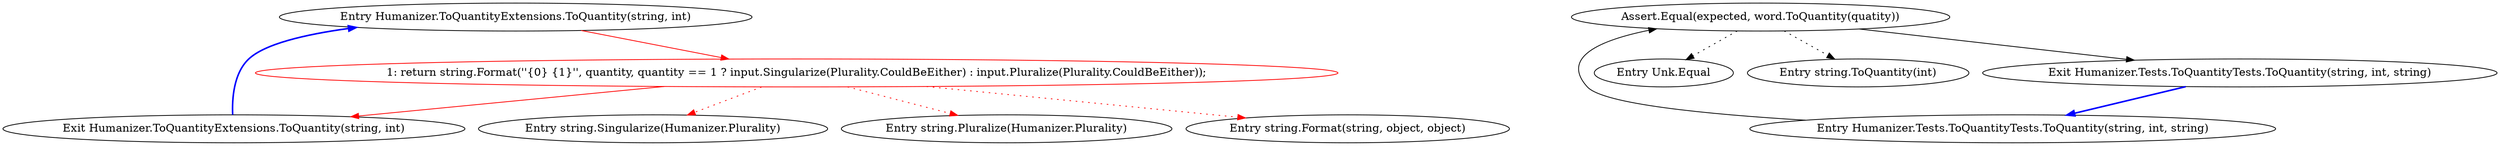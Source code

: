 digraph  {
n0 [cluster="Humanizer.ToQuantityExtensions.ToQuantity(string, int)", label="Entry Humanizer.ToQuantityExtensions.ToQuantity(string, int)", span="17-17"];
n1 [cluster="Humanizer.ToQuantityExtensions.ToQuantity(string, int)", color=red, community=0, label="1: return string.Format(''{0} {1}'', quantity, quantity == 1 ? input.Singularize(Plurality.CouldBeEither) : input.Pluralize(Plurality.CouldBeEither));", span="19-19"];
n2 [cluster="Humanizer.ToQuantityExtensions.ToQuantity(string, int)", label="Exit Humanizer.ToQuantityExtensions.ToQuantity(string, int)", span="17-17"];
n3 [cluster="string.Singularize(Humanizer.Plurality)", label="Entry string.Singularize(Humanizer.Plurality)", span="171-171"];
n4 [cluster="string.Pluralize(Humanizer.Plurality)", label="Entry string.Pluralize(Humanizer.Plurality)", span="147-147"];
n5 [cluster="string.Format(string, object, object)", label="Entry string.Format(string, object, object)", span="0-0"];
m0_4 [cluster="Unk.Equal", file="ToQuantityTests.cs", label="Entry Unk.Equal", span=""];
m0_3 [cluster="string.ToQuantity(int)", file="ToQuantityTests.cs", label="Entry string.ToQuantity(int)", span="17-17"];
m0_0 [cluster="Humanizer.Tests.ToQuantityTests.ToQuantity(string, int, string)", file="ToQuantityTests.cs", label="Entry Humanizer.Tests.ToQuantityTests.ToQuantity(string, int, string)", span="19-19"];
m0_1 [cluster="Humanizer.Tests.ToQuantityTests.ToQuantity(string, int, string)", file="ToQuantityTests.cs", label="Assert.Equal(expected, word.ToQuantity(quatity))", span="21-21"];
m0_2 [cluster="Humanizer.Tests.ToQuantityTests.ToQuantity(string, int, string)", file="ToQuantityTests.cs", label="Exit Humanizer.Tests.ToQuantityTests.ToQuantity(string, int, string)", span="19-19"];
n0 -> n1  [color=red, key=0, style=solid];
n1 -> n2  [color=red, key=0, style=solid];
n1 -> n3  [color=red, key=2, style=dotted];
n1 -> n4  [color=red, key=2, style=dotted];
n1 -> n5  [color=red, key=2, style=dotted];
n2 -> n0  [color=blue, key=0, style=bold];
m0_0 -> m0_1  [key=0, style=solid];
m0_1 -> m0_2  [key=0, style=solid];
m0_1 -> m0_3  [key=2, style=dotted];
m0_1 -> m0_4  [key=2, style=dotted];
m0_2 -> m0_0  [color=blue, key=0, style=bold];
}
